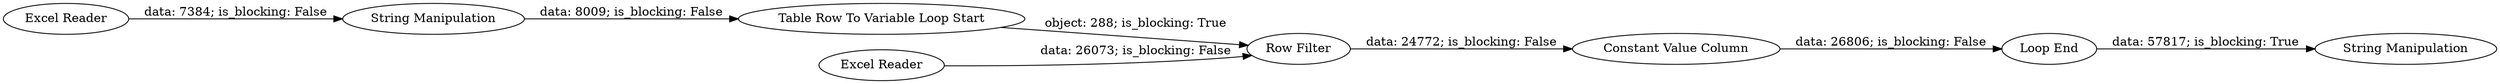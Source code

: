 digraph {
	"3238835617395670806_8" [label="Loop End"]
	"3238835617395670806_7" [label="Constant Value Column"]
	"3238835617395670806_3" [label="String Manipulation"]
	"3238835617395670806_5" [label="Table Row To Variable Loop Start"]
	"3238835617395670806_6" [label="Row Filter"]
	"3238835617395670806_1" [label="Excel Reader"]
	"3238835617395670806_2" [label="Excel Reader"]
	"3238835617395670806_9" [label="String Manipulation"]
	"3238835617395670806_2" -> "3238835617395670806_3" [label="data: 7384; is_blocking: False"]
	"3238835617395670806_1" -> "3238835617395670806_6" [label="data: 26073; is_blocking: False"]
	"3238835617395670806_3" -> "3238835617395670806_5" [label="data: 8009; is_blocking: False"]
	"3238835617395670806_8" -> "3238835617395670806_9" [label="data: 57817; is_blocking: True"]
	"3238835617395670806_7" -> "3238835617395670806_8" [label="data: 26806; is_blocking: False"]
	"3238835617395670806_6" -> "3238835617395670806_7" [label="data: 24772; is_blocking: False"]
	"3238835617395670806_5" -> "3238835617395670806_6" [label="object: 288; is_blocking: True"]
	rankdir=LR
}
